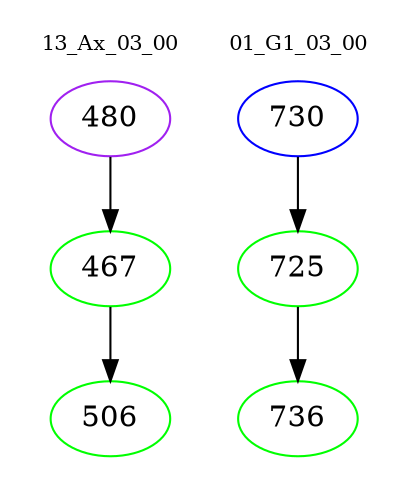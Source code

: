 digraph{
subgraph cluster_0 {
color = white
label = "13_Ax_03_00";
fontsize=10;
T0_480 [label="480", color="purple"]
T0_480 -> T0_467 [color="black"]
T0_467 [label="467", color="green"]
T0_467 -> T0_506 [color="black"]
T0_506 [label="506", color="green"]
}
subgraph cluster_1 {
color = white
label = "01_G1_03_00";
fontsize=10;
T1_730 [label="730", color="blue"]
T1_730 -> T1_725 [color="black"]
T1_725 [label="725", color="green"]
T1_725 -> T1_736 [color="black"]
T1_736 [label="736", color="green"]
}
}
